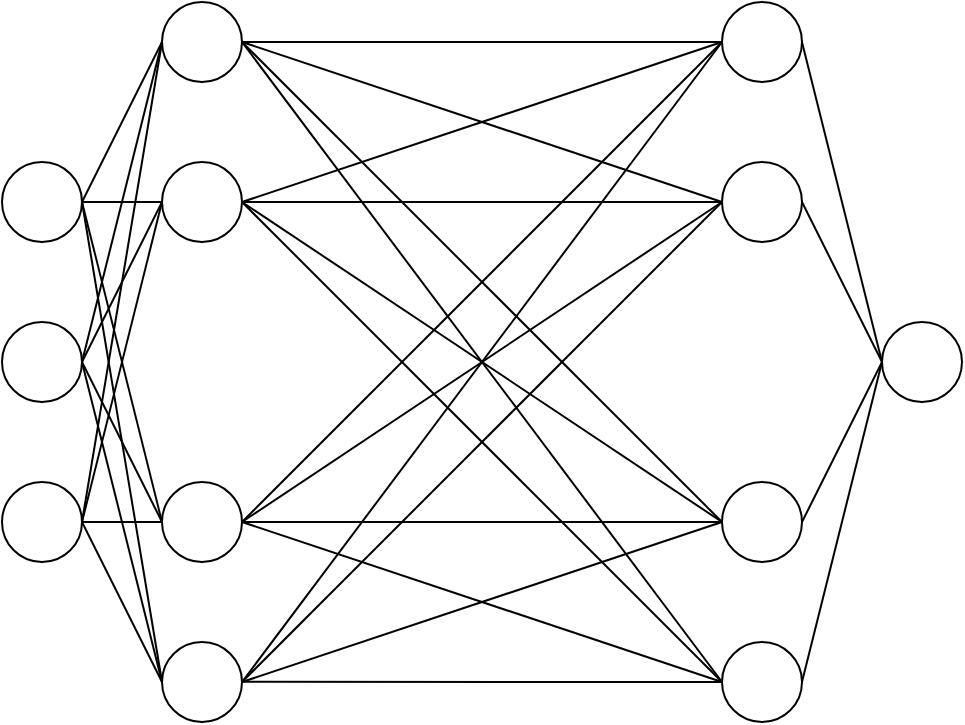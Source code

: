 <mxfile version="26.0.4">
  <diagram name="Page-1" id="OG0OmkFjwsAvzu3L-Djb">
    <mxGraphModel dx="1147" dy="693" grid="1" gridSize="10" guides="1" tooltips="1" connect="1" arrows="1" fold="1" page="1" pageScale="1" pageWidth="850" pageHeight="1100" math="0" shadow="0">
      <root>
        <mxCell id="0" />
        <mxCell id="1" parent="0" />
        <mxCell id="QTfOGeyh_7DymXsaLIBd-81" value="" style="group" vertex="1" connectable="0" parent="1">
          <mxGeometry x="120" y="160" width="280" height="360" as="geometry" />
        </mxCell>
        <mxCell id="QTfOGeyh_7DymXsaLIBd-1" value="" style="ellipse;whiteSpace=wrap;html=1;aspect=fixed;" vertex="1" parent="QTfOGeyh_7DymXsaLIBd-81">
          <mxGeometry y="80" width="40" height="40" as="geometry" />
        </mxCell>
        <mxCell id="QTfOGeyh_7DymXsaLIBd-3" value="" style="ellipse;whiteSpace=wrap;html=1;aspect=fixed;" vertex="1" parent="QTfOGeyh_7DymXsaLIBd-81">
          <mxGeometry y="160" width="40" height="40" as="geometry" />
        </mxCell>
        <mxCell id="QTfOGeyh_7DymXsaLIBd-4" value="" style="ellipse;whiteSpace=wrap;html=1;aspect=fixed;" vertex="1" parent="QTfOGeyh_7DymXsaLIBd-81">
          <mxGeometry y="240" width="40" height="40" as="geometry" />
        </mxCell>
        <mxCell id="QTfOGeyh_7DymXsaLIBd-5" value="" style="ellipse;whiteSpace=wrap;html=1;aspect=fixed;" vertex="1" parent="QTfOGeyh_7DymXsaLIBd-81">
          <mxGeometry x="80" width="40" height="40" as="geometry" />
        </mxCell>
        <mxCell id="QTfOGeyh_7DymXsaLIBd-6" value="" style="ellipse;whiteSpace=wrap;html=1;aspect=fixed;" vertex="1" parent="QTfOGeyh_7DymXsaLIBd-81">
          <mxGeometry x="80" y="80" width="40" height="40" as="geometry" />
        </mxCell>
        <mxCell id="QTfOGeyh_7DymXsaLIBd-8" value="" style="ellipse;whiteSpace=wrap;html=1;aspect=fixed;" vertex="1" parent="QTfOGeyh_7DymXsaLIBd-81">
          <mxGeometry x="80" y="240" width="40" height="40" as="geometry" />
        </mxCell>
        <mxCell id="QTfOGeyh_7DymXsaLIBd-9" value="" style="ellipse;whiteSpace=wrap;html=1;aspect=fixed;" vertex="1" parent="QTfOGeyh_7DymXsaLIBd-81">
          <mxGeometry x="80" y="320" width="40" height="40" as="geometry" />
        </mxCell>
        <mxCell id="QTfOGeyh_7DymXsaLIBd-19" value="" style="endArrow=none;html=1;rounded=0;exitX=1;exitY=0.5;exitDx=0;exitDy=0;entryX=0;entryY=0.5;entryDx=0;entryDy=0;" edge="1" parent="QTfOGeyh_7DymXsaLIBd-81" source="QTfOGeyh_7DymXsaLIBd-1" target="QTfOGeyh_7DymXsaLIBd-5">
          <mxGeometry width="50" height="50" relative="1" as="geometry">
            <mxPoint x="280" y="310" as="sourcePoint" />
            <mxPoint x="330" y="260" as="targetPoint" />
          </mxGeometry>
        </mxCell>
        <mxCell id="QTfOGeyh_7DymXsaLIBd-20" value="" style="endArrow=none;html=1;rounded=0;entryX=0;entryY=0.5;entryDx=0;entryDy=0;" edge="1" parent="QTfOGeyh_7DymXsaLIBd-81" target="QTfOGeyh_7DymXsaLIBd-6">
          <mxGeometry width="50" height="50" relative="1" as="geometry">
            <mxPoint x="40" y="100" as="sourcePoint" />
            <mxPoint x="90" y="30" as="targetPoint" />
          </mxGeometry>
        </mxCell>
        <mxCell id="QTfOGeyh_7DymXsaLIBd-22" value="" style="endArrow=none;html=1;rounded=0;entryX=0;entryY=0.5;entryDx=0;entryDy=0;" edge="1" parent="QTfOGeyh_7DymXsaLIBd-81" target="QTfOGeyh_7DymXsaLIBd-8">
          <mxGeometry width="50" height="50" relative="1" as="geometry">
            <mxPoint x="40" y="100" as="sourcePoint" />
            <mxPoint x="90" y="190" as="targetPoint" />
          </mxGeometry>
        </mxCell>
        <mxCell id="QTfOGeyh_7DymXsaLIBd-23" value="" style="endArrow=none;html=1;rounded=0;entryX=0;entryY=0.5;entryDx=0;entryDy=0;exitX=1;exitY=0.5;exitDx=0;exitDy=0;" edge="1" parent="QTfOGeyh_7DymXsaLIBd-81" source="QTfOGeyh_7DymXsaLIBd-1" target="QTfOGeyh_7DymXsaLIBd-9">
          <mxGeometry width="50" height="50" relative="1" as="geometry">
            <mxPoint x="52" y="118" as="sourcePoint" />
            <mxPoint x="90" y="270" as="targetPoint" />
          </mxGeometry>
        </mxCell>
        <mxCell id="QTfOGeyh_7DymXsaLIBd-24" value="" style="endArrow=none;html=1;rounded=0;exitX=1;exitY=0.5;exitDx=0;exitDy=0;entryX=0;entryY=0.5;entryDx=0;entryDy=0;" edge="1" parent="QTfOGeyh_7DymXsaLIBd-81" target="QTfOGeyh_7DymXsaLIBd-6">
          <mxGeometry width="50" height="50" relative="1" as="geometry">
            <mxPoint x="40" y="180" as="sourcePoint" />
            <mxPoint x="130" y="100" as="targetPoint" />
          </mxGeometry>
        </mxCell>
        <mxCell id="QTfOGeyh_7DymXsaLIBd-26" value="" style="endArrow=none;html=1;rounded=0;entryX=0;entryY=0.5;entryDx=0;entryDy=0;" edge="1" parent="QTfOGeyh_7DymXsaLIBd-81" target="QTfOGeyh_7DymXsaLIBd-8">
          <mxGeometry width="50" height="50" relative="1" as="geometry">
            <mxPoint x="40" y="180" as="sourcePoint" />
            <mxPoint x="80" y="260" as="targetPoint" />
          </mxGeometry>
        </mxCell>
        <mxCell id="QTfOGeyh_7DymXsaLIBd-27" value="" style="endArrow=none;html=1;rounded=0;entryX=0;entryY=0.5;entryDx=0;entryDy=0;" edge="1" parent="QTfOGeyh_7DymXsaLIBd-81" target="QTfOGeyh_7DymXsaLIBd-9">
          <mxGeometry width="50" height="50" relative="1" as="geometry">
            <mxPoint x="40" y="180" as="sourcePoint" />
            <mxPoint x="80" y="340" as="targetPoint" />
          </mxGeometry>
        </mxCell>
        <mxCell id="QTfOGeyh_7DymXsaLIBd-28" value="" style="endArrow=none;html=1;rounded=0;entryX=0;entryY=0.5;entryDx=0;entryDy=0;exitX=1;exitY=0.5;exitDx=0;exitDy=0;" edge="1" parent="QTfOGeyh_7DymXsaLIBd-81" target="QTfOGeyh_7DymXsaLIBd-5">
          <mxGeometry width="50" height="50" relative="1" as="geometry">
            <mxPoint x="40" y="180" as="sourcePoint" />
            <mxPoint x="80" y="420" as="targetPoint" />
          </mxGeometry>
        </mxCell>
        <mxCell id="QTfOGeyh_7DymXsaLIBd-30" value="" style="endArrow=none;html=1;rounded=0;entryX=0;entryY=0.5;entryDx=0;entryDy=0;" edge="1" parent="QTfOGeyh_7DymXsaLIBd-81" target="QTfOGeyh_7DymXsaLIBd-8">
          <mxGeometry width="50" height="50" relative="1" as="geometry">
            <mxPoint x="40" y="260" as="sourcePoint" />
            <mxPoint x="130" y="260" as="targetPoint" />
          </mxGeometry>
        </mxCell>
        <mxCell id="QTfOGeyh_7DymXsaLIBd-31" value="" style="endArrow=none;html=1;rounded=0;entryX=0;entryY=0.5;entryDx=0;entryDy=0;" edge="1" parent="QTfOGeyh_7DymXsaLIBd-81" target="QTfOGeyh_7DymXsaLIBd-9">
          <mxGeometry width="50" height="50" relative="1" as="geometry">
            <mxPoint x="40" y="260" as="sourcePoint" />
            <mxPoint x="80" y="340" as="targetPoint" />
          </mxGeometry>
        </mxCell>
        <mxCell id="QTfOGeyh_7DymXsaLIBd-32" value="" style="endArrow=none;html=1;rounded=0;entryX=0;entryY=0.5;entryDx=0;entryDy=0;" edge="1" parent="QTfOGeyh_7DymXsaLIBd-81" target="QTfOGeyh_7DymXsaLIBd-5">
          <mxGeometry width="50" height="50" relative="1" as="geometry">
            <mxPoint x="40" y="260" as="sourcePoint" />
            <mxPoint x="80" y="420" as="targetPoint" />
          </mxGeometry>
        </mxCell>
        <mxCell id="QTfOGeyh_7DymXsaLIBd-33" value="" style="endArrow=none;html=1;rounded=0;exitX=1;exitY=0.5;exitDx=0;exitDy=0;entryX=0;entryY=0.5;entryDx=0;entryDy=0;" edge="1" parent="QTfOGeyh_7DymXsaLIBd-81" target="QTfOGeyh_7DymXsaLIBd-6">
          <mxGeometry width="50" height="50" relative="1" as="geometry">
            <mxPoint x="40" y="260" as="sourcePoint" />
            <mxPoint x="120" y="70" as="targetPoint" />
          </mxGeometry>
        </mxCell>
        <mxCell id="QTfOGeyh_7DymXsaLIBd-49" value="" style="endArrow=none;html=1;rounded=0;exitX=1;exitY=0.5;exitDx=0;exitDy=0;entryX=0;entryY=0.5;entryDx=0;entryDy=0;" edge="1" parent="QTfOGeyh_7DymXsaLIBd-81" target="QTfOGeyh_7DymXsaLIBd-10">
          <mxGeometry width="50" height="50" relative="1" as="geometry">
            <mxPoint x="120" y="100" as="sourcePoint" />
            <mxPoint x="160" y="20" as="targetPoint" />
          </mxGeometry>
        </mxCell>
        <mxCell id="QTfOGeyh_7DymXsaLIBd-50" value="" style="endArrow=none;html=1;rounded=0;entryX=0;entryY=0.5;entryDx=0;entryDy=0;" edge="1" parent="QTfOGeyh_7DymXsaLIBd-81" target="QTfOGeyh_7DymXsaLIBd-11">
          <mxGeometry width="50" height="50" relative="1" as="geometry">
            <mxPoint x="120" y="100" as="sourcePoint" />
            <mxPoint x="160" y="100" as="targetPoint" />
          </mxGeometry>
        </mxCell>
        <mxCell id="QTfOGeyh_7DymXsaLIBd-52" value="" style="endArrow=none;html=1;rounded=0;entryX=0;entryY=0.5;entryDx=0;entryDy=0;" edge="1" parent="QTfOGeyh_7DymXsaLIBd-81" target="QTfOGeyh_7DymXsaLIBd-13">
          <mxGeometry width="50" height="50" relative="1" as="geometry">
            <mxPoint x="120" y="100" as="sourcePoint" />
            <mxPoint x="160" y="260" as="targetPoint" />
          </mxGeometry>
        </mxCell>
        <mxCell id="QTfOGeyh_7DymXsaLIBd-53" value="" style="endArrow=none;html=1;rounded=0;entryX=0;entryY=0.5;entryDx=0;entryDy=0;exitX=1;exitY=0.5;exitDx=0;exitDy=0;" edge="1" parent="QTfOGeyh_7DymXsaLIBd-81" target="QTfOGeyh_7DymXsaLIBd-14">
          <mxGeometry width="50" height="50" relative="1" as="geometry">
            <mxPoint x="120" y="100" as="sourcePoint" />
            <mxPoint x="160" y="340" as="targetPoint" />
          </mxGeometry>
        </mxCell>
        <mxCell id="QTfOGeyh_7DymXsaLIBd-60" value="" style="endArrow=none;html=1;rounded=0;entryX=0;entryY=0.5;entryDx=0;entryDy=0;" edge="1" parent="QTfOGeyh_7DymXsaLIBd-81" target="QTfOGeyh_7DymXsaLIBd-13">
          <mxGeometry width="50" height="50" relative="1" as="geometry">
            <mxPoint x="120" y="260" as="sourcePoint" />
            <mxPoint x="160" y="260" as="targetPoint" />
          </mxGeometry>
        </mxCell>
        <mxCell id="QTfOGeyh_7DymXsaLIBd-61" value="" style="endArrow=none;html=1;rounded=0;entryX=0;entryY=0.5;entryDx=0;entryDy=0;" edge="1" parent="QTfOGeyh_7DymXsaLIBd-81" target="QTfOGeyh_7DymXsaLIBd-14">
          <mxGeometry width="50" height="50" relative="1" as="geometry">
            <mxPoint x="120" y="260" as="sourcePoint" />
            <mxPoint x="160" y="340" as="targetPoint" />
          </mxGeometry>
        </mxCell>
        <mxCell id="QTfOGeyh_7DymXsaLIBd-62" value="" style="endArrow=none;html=1;rounded=0;entryX=0;entryY=0.5;entryDx=0;entryDy=0;" edge="1" parent="QTfOGeyh_7DymXsaLIBd-81" target="QTfOGeyh_7DymXsaLIBd-10">
          <mxGeometry width="50" height="50" relative="1" as="geometry">
            <mxPoint x="120" y="260" as="sourcePoint" />
            <mxPoint x="160" y="20" as="targetPoint" />
          </mxGeometry>
        </mxCell>
        <mxCell id="QTfOGeyh_7DymXsaLIBd-63" value="" style="endArrow=none;html=1;rounded=0;entryX=0;entryY=0.5;entryDx=0;entryDy=0;exitX=1;exitY=0.5;exitDx=0;exitDy=0;" edge="1" parent="QTfOGeyh_7DymXsaLIBd-81" target="QTfOGeyh_7DymXsaLIBd-11">
          <mxGeometry width="50" height="50" relative="1" as="geometry">
            <mxPoint x="120" y="260" as="sourcePoint" />
            <mxPoint x="160" y="100" as="targetPoint" />
          </mxGeometry>
        </mxCell>
        <mxCell id="QTfOGeyh_7DymXsaLIBd-64" value="" style="endArrow=none;html=1;rounded=0;entryX=0;entryY=0.5;entryDx=0;entryDy=0;" edge="1" parent="QTfOGeyh_7DymXsaLIBd-81" target="QTfOGeyh_7DymXsaLIBd-10">
          <mxGeometry width="50" height="50" relative="1" as="geometry">
            <mxPoint x="120" y="20" as="sourcePoint" />
            <mxPoint x="170" y="-30" as="targetPoint" />
          </mxGeometry>
        </mxCell>
        <mxCell id="QTfOGeyh_7DymXsaLIBd-66" value="" style="endArrow=none;html=1;rounded=0;entryX=0;entryY=0.5;entryDx=0;entryDy=0;" edge="1" parent="QTfOGeyh_7DymXsaLIBd-81" target="QTfOGeyh_7DymXsaLIBd-10">
          <mxGeometry width="50" height="50" relative="1" as="geometry">
            <mxPoint x="120" y="340" as="sourcePoint" />
            <mxPoint x="160" y="20" as="targetPoint" />
          </mxGeometry>
        </mxCell>
        <mxCell id="QTfOGeyh_7DymXsaLIBd-67" value="" style="endArrow=none;html=1;rounded=0;entryX=0;entryY=0.5;entryDx=0;entryDy=0;" edge="1" parent="QTfOGeyh_7DymXsaLIBd-81" target="QTfOGeyh_7DymXsaLIBd-14">
          <mxGeometry width="50" height="50" relative="1" as="geometry">
            <mxPoint x="120" y="339.86" as="sourcePoint" />
            <mxPoint x="160" y="339.86" as="targetPoint" />
          </mxGeometry>
        </mxCell>
        <mxCell id="QTfOGeyh_7DymXsaLIBd-68" value="" style="endArrow=none;html=1;rounded=0;entryX=0;entryY=0.5;entryDx=0;entryDy=0;exitX=1;exitY=0.5;exitDx=0;exitDy=0;" edge="1" parent="QTfOGeyh_7DymXsaLIBd-81" target="QTfOGeyh_7DymXsaLIBd-14">
          <mxGeometry width="50" height="50" relative="1" as="geometry">
            <mxPoint x="120" y="20" as="sourcePoint" />
            <mxPoint x="160" y="260" as="targetPoint" />
          </mxGeometry>
        </mxCell>
        <mxCell id="QTfOGeyh_7DymXsaLIBd-69" value="" style="endArrow=none;html=1;rounded=0;entryX=0;entryY=0.5;entryDx=0;entryDy=0;" edge="1" parent="QTfOGeyh_7DymXsaLIBd-81" target="QTfOGeyh_7DymXsaLIBd-11">
          <mxGeometry width="50" height="50" relative="1" as="geometry">
            <mxPoint x="120" y="20" as="sourcePoint" />
            <mxPoint x="30" y="150" as="targetPoint" />
          </mxGeometry>
        </mxCell>
        <mxCell id="QTfOGeyh_7DymXsaLIBd-71" value="" style="endArrow=none;html=1;rounded=0;entryX=0;entryY=0.5;entryDx=0;entryDy=0;" edge="1" parent="QTfOGeyh_7DymXsaLIBd-81" target="QTfOGeyh_7DymXsaLIBd-13">
          <mxGeometry width="50" height="50" relative="1" as="geometry">
            <mxPoint x="120" y="20" as="sourcePoint" />
            <mxPoint x="180" y="120" as="targetPoint" />
          </mxGeometry>
        </mxCell>
        <mxCell id="QTfOGeyh_7DymXsaLIBd-72" value="" style="endArrow=none;html=1;rounded=0;entryX=0;entryY=0.5;entryDx=0;entryDy=0;" edge="1" parent="QTfOGeyh_7DymXsaLIBd-81" target="QTfOGeyh_7DymXsaLIBd-11">
          <mxGeometry width="50" height="50" relative="1" as="geometry">
            <mxPoint x="120" y="340" as="sourcePoint" />
            <mxPoint x="170" y="30" as="targetPoint" />
          </mxGeometry>
        </mxCell>
        <mxCell id="QTfOGeyh_7DymXsaLIBd-10" value="" style="ellipse;whiteSpace=wrap;html=1;aspect=fixed;" vertex="1" parent="1">
          <mxGeometry x="480" y="160" width="40" height="40" as="geometry" />
        </mxCell>
        <mxCell id="QTfOGeyh_7DymXsaLIBd-11" value="" style="ellipse;whiteSpace=wrap;html=1;aspect=fixed;" vertex="1" parent="1">
          <mxGeometry x="480" y="240" width="40" height="40" as="geometry" />
        </mxCell>
        <mxCell id="QTfOGeyh_7DymXsaLIBd-13" value="" style="ellipse;whiteSpace=wrap;html=1;aspect=fixed;" vertex="1" parent="1">
          <mxGeometry x="480" y="400" width="40" height="40" as="geometry" />
        </mxCell>
        <mxCell id="QTfOGeyh_7DymXsaLIBd-14" value="" style="ellipse;whiteSpace=wrap;html=1;aspect=fixed;" vertex="1" parent="1">
          <mxGeometry x="480" y="480" width="40" height="40" as="geometry" />
        </mxCell>
        <mxCell id="QTfOGeyh_7DymXsaLIBd-15" value="" style="ellipse;whiteSpace=wrap;html=1;aspect=fixed;" vertex="1" parent="1">
          <mxGeometry x="560" y="320" width="40" height="40" as="geometry" />
        </mxCell>
        <mxCell id="QTfOGeyh_7DymXsaLIBd-75" value="" style="endArrow=none;html=1;rounded=0;entryX=1;entryY=0.5;entryDx=0;entryDy=0;exitX=0;exitY=0.5;exitDx=0;exitDy=0;" edge="1" parent="1" source="QTfOGeyh_7DymXsaLIBd-15" target="QTfOGeyh_7DymXsaLIBd-10">
          <mxGeometry width="50" height="50" relative="1" as="geometry">
            <mxPoint x="480" y="540" as="sourcePoint" />
            <mxPoint x="520" y="220" as="targetPoint" />
          </mxGeometry>
        </mxCell>
        <mxCell id="QTfOGeyh_7DymXsaLIBd-76" value="" style="endArrow=none;html=1;rounded=0;entryX=1;entryY=0.5;entryDx=0;entryDy=0;exitX=0;exitY=0.5;exitDx=0;exitDy=0;" edge="1" parent="1" source="QTfOGeyh_7DymXsaLIBd-15" target="QTfOGeyh_7DymXsaLIBd-11">
          <mxGeometry width="50" height="50" relative="1" as="geometry">
            <mxPoint x="490" y="550" as="sourcePoint" />
            <mxPoint x="530" y="230" as="targetPoint" />
          </mxGeometry>
        </mxCell>
        <mxCell id="QTfOGeyh_7DymXsaLIBd-78" value="" style="endArrow=none;html=1;rounded=0;entryX=0;entryY=0.5;entryDx=0;entryDy=0;exitX=1;exitY=0.5;exitDx=0;exitDy=0;" edge="1" parent="1" source="QTfOGeyh_7DymXsaLIBd-13" target="QTfOGeyh_7DymXsaLIBd-15">
          <mxGeometry width="50" height="50" relative="1" as="geometry">
            <mxPoint x="510" y="570" as="sourcePoint" />
            <mxPoint x="550" y="250" as="targetPoint" />
          </mxGeometry>
        </mxCell>
        <mxCell id="QTfOGeyh_7DymXsaLIBd-79" value="" style="endArrow=none;html=1;rounded=0;entryX=0;entryY=0.5;entryDx=0;entryDy=0;exitX=1;exitY=0.5;exitDx=0;exitDy=0;" edge="1" parent="1" source="QTfOGeyh_7DymXsaLIBd-14" target="QTfOGeyh_7DymXsaLIBd-15">
          <mxGeometry width="50" height="50" relative="1" as="geometry">
            <mxPoint x="520" y="580" as="sourcePoint" />
            <mxPoint x="560" y="260" as="targetPoint" />
          </mxGeometry>
        </mxCell>
        <mxCell id="QTfOGeyh_7DymXsaLIBd-74" value="" style="endArrow=none;html=1;rounded=0;exitX=1;exitY=0.5;exitDx=0;exitDy=0;entryX=0;entryY=0.5;entryDx=0;entryDy=0;" edge="1" parent="1" source="QTfOGeyh_7DymXsaLIBd-9" target="QTfOGeyh_7DymXsaLIBd-13">
          <mxGeometry width="50" height="50" relative="1" as="geometry">
            <mxPoint x="270" y="530" as="sourcePoint" />
            <mxPoint x="280" y="420" as="targetPoint" />
          </mxGeometry>
        </mxCell>
      </root>
    </mxGraphModel>
  </diagram>
</mxfile>
